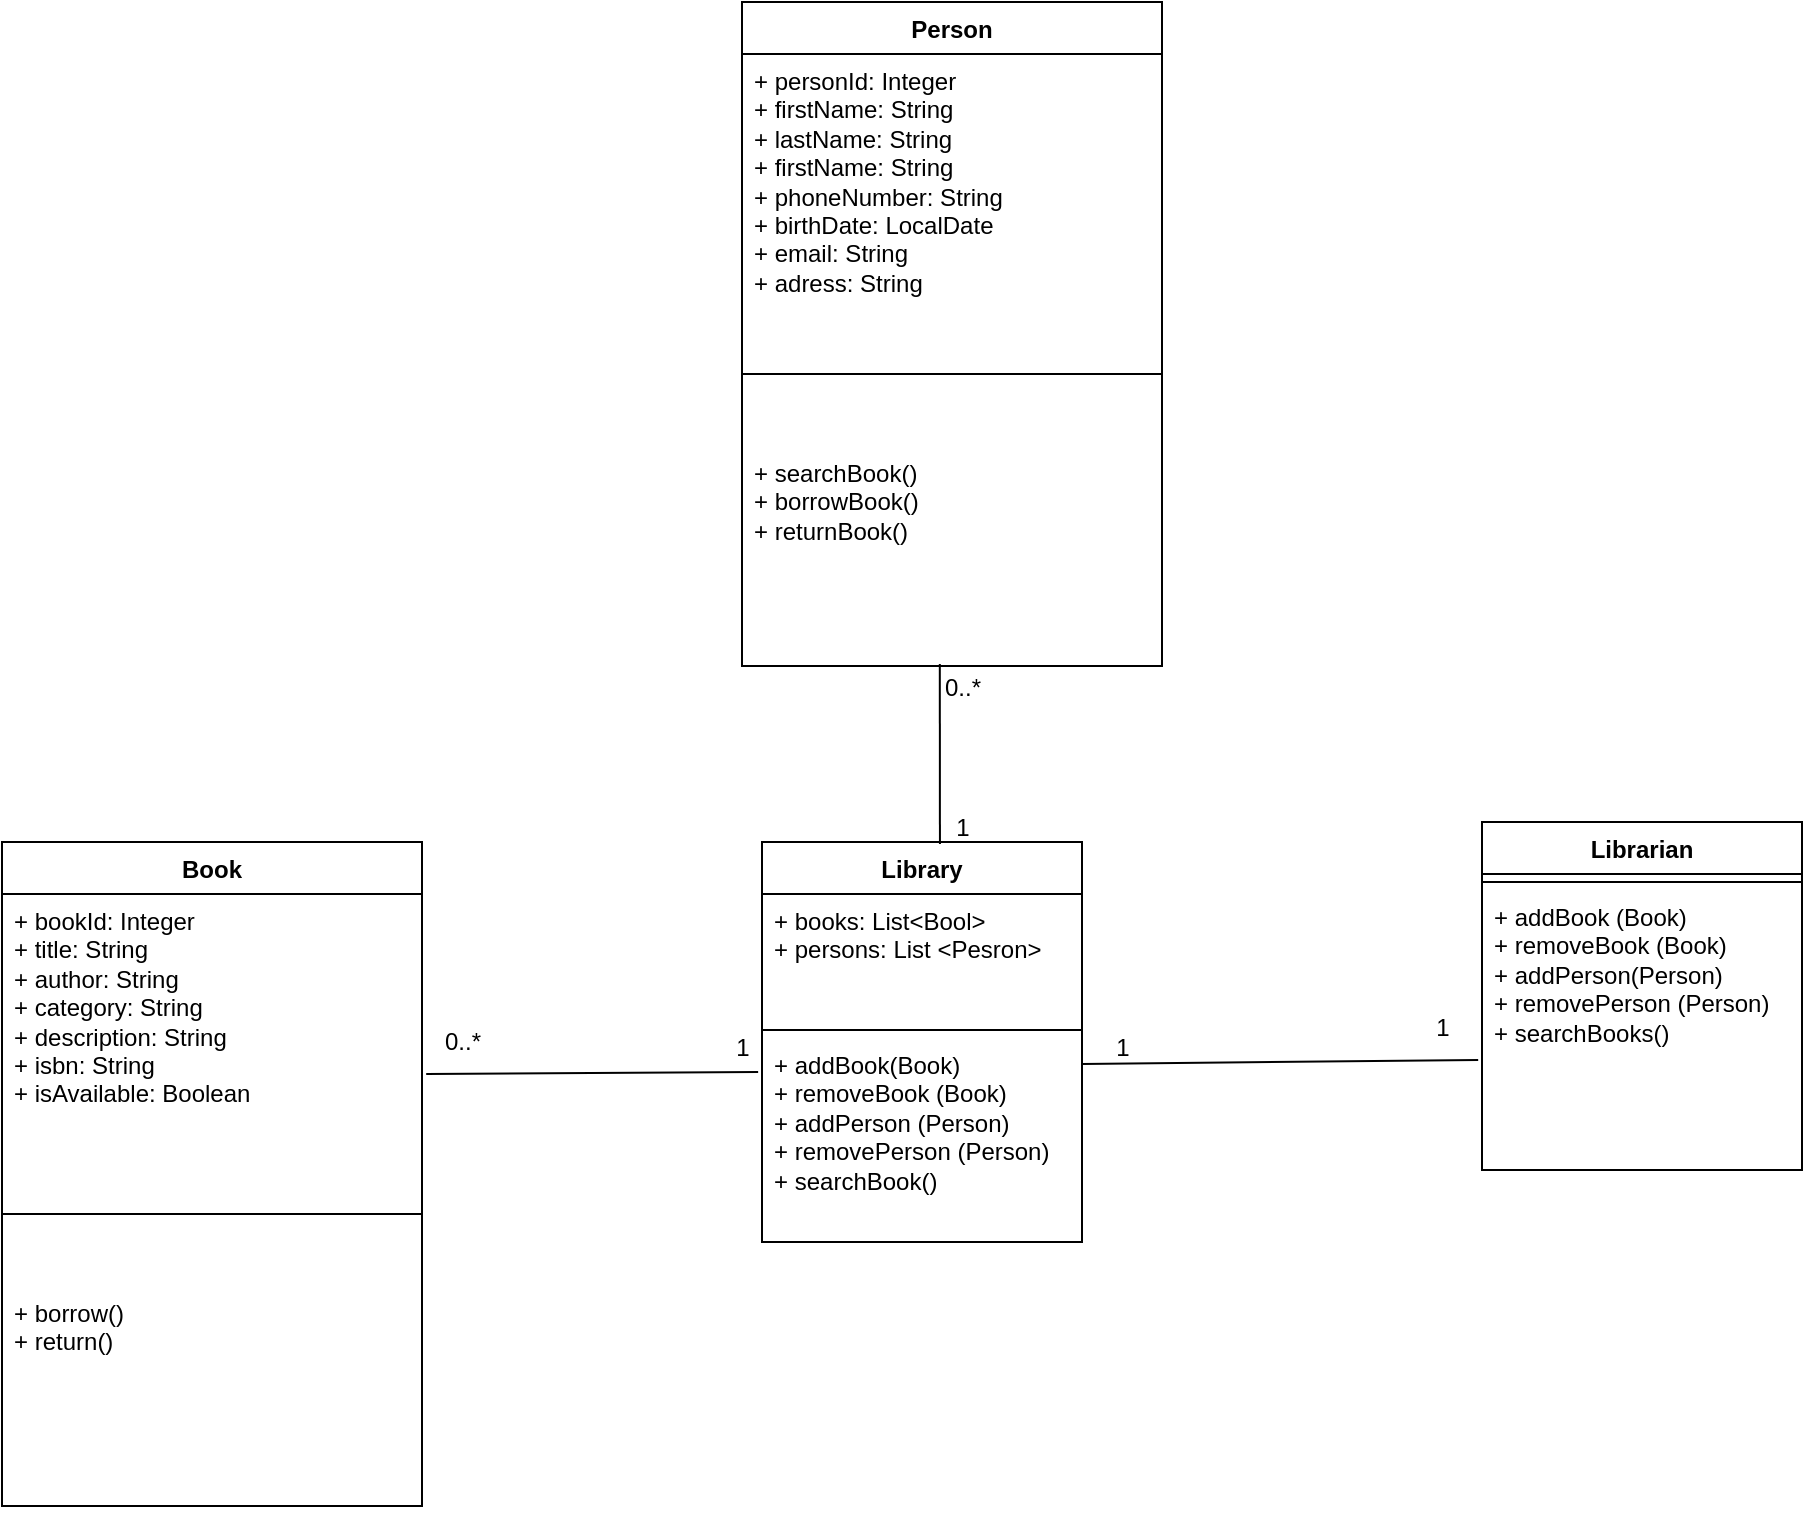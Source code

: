 <mxfile version="24.7.7">
  <diagram id="FU0zxpirZVRWp2RZpC6n" name="UML">
    <mxGraphModel grid="1" page="1" gridSize="10" guides="1" tooltips="1" connect="1" arrows="1" fold="1" pageScale="1" pageWidth="1654" pageHeight="1169" math="0" shadow="0">
      <root>
        <mxCell id="0" />
        <mxCell id="1" parent="0" />
        <mxCell id="N4Xz-6JQofKiDEd08tz_-1" value="Person" style="swimlane;fontStyle=1;align=center;verticalAlign=top;childLayout=stackLayout;horizontal=1;startSize=26;horizontalStack=0;resizeParent=1;resizeParentMax=0;resizeLast=0;collapsible=1;marginBottom=0;whiteSpace=wrap;html=1;" vertex="1" parent="1">
          <mxGeometry x="550" y="30" width="210" height="332" as="geometry" />
        </mxCell>
        <mxCell id="N4Xz-6JQofKiDEd08tz_-2" value="&lt;div&gt;&lt;span style=&quot;background-color: initial;&quot;&gt;+ personId:&lt;/span&gt;&lt;span style=&quot;background-color: initial;&quot;&gt;&amp;nbsp;Integer&lt;/span&gt;&lt;/div&gt;&lt;div&gt;&lt;span style=&quot;background-color: initial;&quot;&gt;+ firstName: String&lt;/span&gt;&lt;/div&gt;&lt;div&gt;+ lastName: String&lt;span style=&quot;background-color: initial;&quot;&gt;&lt;br&gt;&lt;/span&gt;&lt;/div&gt;&lt;div&gt;+ firstName: String&lt;/div&gt;&lt;div&gt;+ phoneNumber: String&lt;/div&gt;&lt;div&gt;+ birthDate: LocalDate&lt;/div&gt;&lt;div&gt;+ email: String&lt;/div&gt;&lt;div&gt;+ adress: String&lt;/div&gt;&lt;div&gt;&lt;br&gt;&lt;/div&gt;&lt;div&gt;&lt;br&gt;&lt;/div&gt;&lt;div&gt;&lt;span style=&quot;background-color: initial;&quot;&gt;&amp;nbsp;&lt;/span&gt;&lt;/div&gt;&lt;div&gt;&lt;span style=&quot;background-color: initial;&quot;&gt;&lt;br&gt;&lt;/span&gt;&lt;/div&gt;&lt;div&gt;&lt;br&gt;&lt;/div&gt;" style="text;strokeColor=none;fillColor=none;align=left;verticalAlign=top;spacingLeft=4;spacingRight=4;overflow=hidden;rotatable=0;points=[[0,0.5],[1,0.5]];portConstraint=eastwest;whiteSpace=wrap;html=1;" vertex="1" parent="N4Xz-6JQofKiDEd08tz_-1">
          <mxGeometry y="26" width="210" height="124" as="geometry" />
        </mxCell>
        <mxCell id="N4Xz-6JQofKiDEd08tz_-3" value="" style="line;strokeWidth=1;fillColor=none;align=left;verticalAlign=middle;spacingTop=-1;spacingLeft=3;spacingRight=3;rotatable=0;labelPosition=right;points=[];portConstraint=eastwest;strokeColor=inherit;" vertex="1" parent="N4Xz-6JQofKiDEd08tz_-1">
          <mxGeometry y="150" width="210" height="72" as="geometry" />
        </mxCell>
        <mxCell id="N4Xz-6JQofKiDEd08tz_-4" value="+ searchBook()&lt;div&gt;+ borrowBook()&lt;/div&gt;&lt;div&gt;+ returnBook()&lt;/div&gt;&lt;div&gt;&lt;br&gt;&lt;/div&gt;" style="text;strokeColor=none;fillColor=none;align=left;verticalAlign=top;spacingLeft=4;spacingRight=4;overflow=hidden;rotatable=0;points=[[0,0.5],[1,0.5]];portConstraint=eastwest;whiteSpace=wrap;html=1;" vertex="1" parent="N4Xz-6JQofKiDEd08tz_-1">
          <mxGeometry y="222" width="210" height="110" as="geometry" />
        </mxCell>
        <mxCell id="N4Xz-6JQofKiDEd08tz_-5" value="Library" style="swimlane;fontStyle=1;align=center;verticalAlign=top;childLayout=stackLayout;horizontal=1;startSize=26;horizontalStack=0;resizeParent=1;resizeParentMax=0;resizeLast=0;collapsible=1;marginBottom=0;whiteSpace=wrap;html=1;" vertex="1" parent="1">
          <mxGeometry x="560" y="450" width="160" height="200" as="geometry" />
        </mxCell>
        <mxCell id="N4Xz-6JQofKiDEd08tz_-6" value="+ books: List&amp;lt;Bool&amp;gt;&lt;div&gt;+ persons: List &amp;lt;Pesron&amp;gt;&lt;/div&gt;&lt;div&gt;&lt;br&gt;&lt;/div&gt;" style="text;strokeColor=none;fillColor=none;align=left;verticalAlign=top;spacingLeft=4;spacingRight=4;overflow=hidden;rotatable=0;points=[[0,0.5],[1,0.5]];portConstraint=eastwest;whiteSpace=wrap;html=1;" vertex="1" parent="N4Xz-6JQofKiDEd08tz_-5">
          <mxGeometry y="26" width="160" height="64" as="geometry" />
        </mxCell>
        <mxCell id="N4Xz-6JQofKiDEd08tz_-7" value="" style="line;strokeWidth=1;fillColor=none;align=left;verticalAlign=middle;spacingTop=-1;spacingLeft=3;spacingRight=3;rotatable=0;labelPosition=right;points=[];portConstraint=eastwest;strokeColor=inherit;" vertex="1" parent="N4Xz-6JQofKiDEd08tz_-5">
          <mxGeometry y="90" width="160" height="8" as="geometry" />
        </mxCell>
        <mxCell id="N4Xz-6JQofKiDEd08tz_-8" value="+ addBook(Book)&lt;div&gt;+ removeBook (Book)&lt;/div&gt;&lt;div&gt;+ addPerson (Person)&amp;nbsp;&lt;/div&gt;&lt;div&gt;+ removePerson (Person)&lt;/div&gt;&lt;div&gt;+&amp;nbsp;&lt;span style=&quot;background-color: initial;&quot;&gt;searchBook()&lt;/span&gt;&lt;/div&gt;&lt;div&gt;&lt;br&gt;&lt;/div&gt;" style="text;strokeColor=none;fillColor=none;align=left;verticalAlign=top;spacingLeft=4;spacingRight=4;overflow=hidden;rotatable=0;points=[[0,0.5],[1,0.5]];portConstraint=eastwest;whiteSpace=wrap;html=1;" vertex="1" parent="N4Xz-6JQofKiDEd08tz_-5">
          <mxGeometry y="98" width="160" height="102" as="geometry" />
        </mxCell>
        <mxCell id="N4Xz-6JQofKiDEd08tz_-9" value="Librarian" style="swimlane;fontStyle=1;align=center;verticalAlign=top;childLayout=stackLayout;horizontal=1;startSize=26;horizontalStack=0;resizeParent=1;resizeParentMax=0;resizeLast=0;collapsible=1;marginBottom=0;whiteSpace=wrap;html=1;" vertex="1" parent="1">
          <mxGeometry x="920" y="440" width="160" height="174" as="geometry" />
        </mxCell>
        <mxCell id="N4Xz-6JQofKiDEd08tz_-11" value="" style="line;strokeWidth=1;fillColor=none;align=left;verticalAlign=middle;spacingTop=-1;spacingLeft=3;spacingRight=3;rotatable=0;labelPosition=right;points=[];portConstraint=eastwest;strokeColor=inherit;" vertex="1" parent="N4Xz-6JQofKiDEd08tz_-9">
          <mxGeometry y="26" width="160" height="8" as="geometry" />
        </mxCell>
        <mxCell id="N4Xz-6JQofKiDEd08tz_-12" value="+ addBook (Book)&lt;div&gt;+ removeBook (Book)&lt;/div&gt;&lt;div&gt;+ addPerson(Person)&lt;/div&gt;&lt;div&gt;+ removePerson (Person)&lt;/div&gt;&lt;div&gt;+ searchBooks()&lt;/div&gt;&lt;div&gt;&lt;br&gt;&lt;/div&gt;" style="text;strokeColor=none;fillColor=none;align=left;verticalAlign=top;spacingLeft=4;spacingRight=4;overflow=hidden;rotatable=0;points=[[0,0.5],[1,0.5]];portConstraint=eastwest;whiteSpace=wrap;html=1;" vertex="1" parent="N4Xz-6JQofKiDEd08tz_-9">
          <mxGeometry y="34" width="160" height="140" as="geometry" />
        </mxCell>
        <mxCell id="N4Xz-6JQofKiDEd08tz_-17" value="Book" style="swimlane;fontStyle=1;align=center;verticalAlign=top;childLayout=stackLayout;horizontal=1;startSize=26;horizontalStack=0;resizeParent=1;resizeParentMax=0;resizeLast=0;collapsible=1;marginBottom=0;whiteSpace=wrap;html=1;" vertex="1" parent="1">
          <mxGeometry x="180" y="450" width="210" height="332" as="geometry" />
        </mxCell>
        <mxCell id="N4Xz-6JQofKiDEd08tz_-18" value="&lt;div&gt;&lt;span style=&quot;background-color: initial;&quot;&gt;+ bookId:&lt;/span&gt;&lt;span style=&quot;background-color: initial;&quot;&gt;&amp;nbsp;Integer&lt;/span&gt;&lt;/div&gt;&lt;div&gt;&lt;span style=&quot;background-color: initial;&quot;&gt;+ title: String&lt;/span&gt;&lt;/div&gt;&lt;div&gt;+ author: String&lt;span style=&quot;background-color: initial;&quot;&gt;&lt;br&gt;&lt;/span&gt;&lt;/div&gt;&lt;div&gt;+ category: String&lt;/div&gt;&lt;div&gt;+ description: String&lt;/div&gt;&lt;div&gt;+ isbn: String&lt;/div&gt;&lt;div&gt;+ isAvailable: Boolean&lt;/div&gt;&lt;div&gt;&lt;br&gt;&lt;/div&gt;&lt;div&gt;&lt;br&gt;&lt;/div&gt;&lt;div&gt;&lt;span style=&quot;background-color: initial;&quot;&gt;&amp;nbsp;&lt;/span&gt;&lt;/div&gt;&lt;div&gt;&lt;span style=&quot;background-color: initial;&quot;&gt;&lt;br&gt;&lt;/span&gt;&lt;/div&gt;&lt;div&gt;&lt;br&gt;&lt;/div&gt;" style="text;strokeColor=none;fillColor=none;align=left;verticalAlign=top;spacingLeft=4;spacingRight=4;overflow=hidden;rotatable=0;points=[[0,0.5],[1,0.5]];portConstraint=eastwest;whiteSpace=wrap;html=1;" vertex="1" parent="N4Xz-6JQofKiDEd08tz_-17">
          <mxGeometry y="26" width="210" height="124" as="geometry" />
        </mxCell>
        <mxCell id="N4Xz-6JQofKiDEd08tz_-19" value="" style="line;strokeWidth=1;fillColor=none;align=left;verticalAlign=middle;spacingTop=-1;spacingLeft=3;spacingRight=3;rotatable=0;labelPosition=right;points=[];portConstraint=eastwest;strokeColor=inherit;" vertex="1" parent="N4Xz-6JQofKiDEd08tz_-17">
          <mxGeometry y="150" width="210" height="72" as="geometry" />
        </mxCell>
        <mxCell id="N4Xz-6JQofKiDEd08tz_-20" value="&lt;span style=&quot;background-color: initial;&quot;&gt;+ borrow()&lt;/span&gt;&lt;div&gt;+ return()&lt;/div&gt;&lt;div&gt;&lt;br&gt;&lt;/div&gt;" style="text;strokeColor=none;fillColor=none;align=left;verticalAlign=top;spacingLeft=4;spacingRight=4;overflow=hidden;rotatable=0;points=[[0,0.5],[1,0.5]];portConstraint=eastwest;whiteSpace=wrap;html=1;" vertex="1" parent="N4Xz-6JQofKiDEd08tz_-17">
          <mxGeometry y="222" width="210" height="110" as="geometry" />
        </mxCell>
        <mxCell id="OC9w1Kvsj9JvUxuzxhP7-1" value="" style="endArrow=none;html=1;rounded=0;entryX=0.471;entryY=0.991;entryDx=0;entryDy=0;entryPerimeter=0;exitX=0.556;exitY=0.005;exitDx=0;exitDy=0;exitPerimeter=0;" edge="1" parent="1" source="N4Xz-6JQofKiDEd08tz_-5" target="N4Xz-6JQofKiDEd08tz_-4">
          <mxGeometry width="50" height="50" relative="1" as="geometry">
            <mxPoint x="670" y="420" as="sourcePoint" />
            <mxPoint x="720" y="370" as="targetPoint" />
          </mxGeometry>
        </mxCell>
        <mxCell id="OC9w1Kvsj9JvUxuzxhP7-2" value="" style="endArrow=none;html=1;rounded=0;entryX=-0.012;entryY=0.167;entryDx=0;entryDy=0;entryPerimeter=0;exitX=1.01;exitY=0.726;exitDx=0;exitDy=0;exitPerimeter=0;" edge="1" parent="1" source="N4Xz-6JQofKiDEd08tz_-18" target="N4Xz-6JQofKiDEd08tz_-8">
          <mxGeometry width="50" height="50" relative="1" as="geometry">
            <mxPoint x="460" y="585" as="sourcePoint" />
            <mxPoint x="510" y="535" as="targetPoint" />
          </mxGeometry>
        </mxCell>
        <mxCell id="OC9w1Kvsj9JvUxuzxhP7-3" value="" style="endArrow=none;html=1;rounded=0;entryX=-0.012;entryY=0.607;entryDx=0;entryDy=0;entryPerimeter=0;exitX=1.01;exitY=0.726;exitDx=0;exitDy=0;exitPerimeter=0;" edge="1" parent="1" target="N4Xz-6JQofKiDEd08tz_-12">
          <mxGeometry width="50" height="50" relative="1" as="geometry">
            <mxPoint x="720" y="561" as="sourcePoint" />
            <mxPoint x="886" y="560" as="targetPoint" />
          </mxGeometry>
        </mxCell>
        <mxCell id="OC9w1Kvsj9JvUxuzxhP7-4" value="0..*" style="text;html=1;align=center;verticalAlign=middle;resizable=0;points=[];autosize=1;strokeColor=none;fillColor=none;" vertex="1" parent="1">
          <mxGeometry x="640" y="358" width="40" height="30" as="geometry" />
        </mxCell>
        <mxCell id="OC9w1Kvsj9JvUxuzxhP7-5" value="1" style="text;html=1;align=center;verticalAlign=middle;resizable=0;points=[];autosize=1;strokeColor=none;fillColor=none;" vertex="1" parent="1">
          <mxGeometry x="645" y="428" width="30" height="30" as="geometry" />
        </mxCell>
        <mxCell id="OC9w1Kvsj9JvUxuzxhP7-6" value="1" style="text;html=1;align=center;verticalAlign=middle;resizable=0;points=[];autosize=1;strokeColor=none;fillColor=none;" vertex="1" parent="1">
          <mxGeometry x="535" y="538" width="30" height="30" as="geometry" />
        </mxCell>
        <mxCell id="OC9w1Kvsj9JvUxuzxhP7-7" value="0..*" style="text;html=1;align=center;verticalAlign=middle;resizable=0;points=[];autosize=1;strokeColor=none;fillColor=none;" vertex="1" parent="1">
          <mxGeometry x="390" y="535" width="40" height="30" as="geometry" />
        </mxCell>
        <mxCell id="OC9w1Kvsj9JvUxuzxhP7-8" value="1" style="text;html=1;align=center;verticalAlign=middle;resizable=0;points=[];autosize=1;strokeColor=none;fillColor=none;" vertex="1" parent="1">
          <mxGeometry x="725" y="538" width="30" height="30" as="geometry" />
        </mxCell>
        <mxCell id="OC9w1Kvsj9JvUxuzxhP7-9" value="1" style="text;html=1;align=center;verticalAlign=middle;resizable=0;points=[];autosize=1;strokeColor=none;fillColor=none;" vertex="1" parent="1">
          <mxGeometry x="885" y="528" width="30" height="30" as="geometry" />
        </mxCell>
      </root>
    </mxGraphModel>
  </diagram>
</mxfile>
